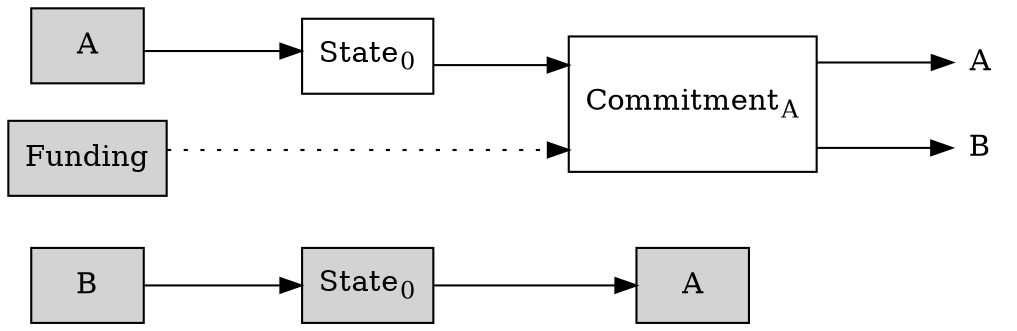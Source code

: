 digraph tunable {

rankdir=LR;
ranksep=0.9;
splines=ortho;

node [ shape = "box" ];

IndividualB [ label = "B", style = filled ];
IndividualA [ label = "A", style = filled ];
Funding [ label = "Funding", style = filled ];

StateA [ label = <State<sub>0</sub>> ];
StateB [ label = <State<sub>0</sub>>, style = filled ];

hidden_funding_spend [ shape = "none", label = "", width=0.001, height=0.001 ];

CommitmentA [ label = <Commitment<sub>A</sub>>, height=0.9 ];

//Not confirmed
{
  node [ shape = none, width=0.001, height=0.001, label = "" ];
  OutputAtoA [label = "A"]; OutputAtoB [label = "B" ];
}


Funding -> hidden_funding_spend [ dir=none, style = "dotted" ];
hidden_funding_spend -> {CommitmentA} [ style = "dotted" ];


IndividualA -> StateA -> CommitmentA;
IndividualB -> StateB;

{
  CommitmentA -> {OutputAtoA, OutputAtoB} [ len = 0.1 ];
}

A [ style = filled ];
StateB -> A;

}
